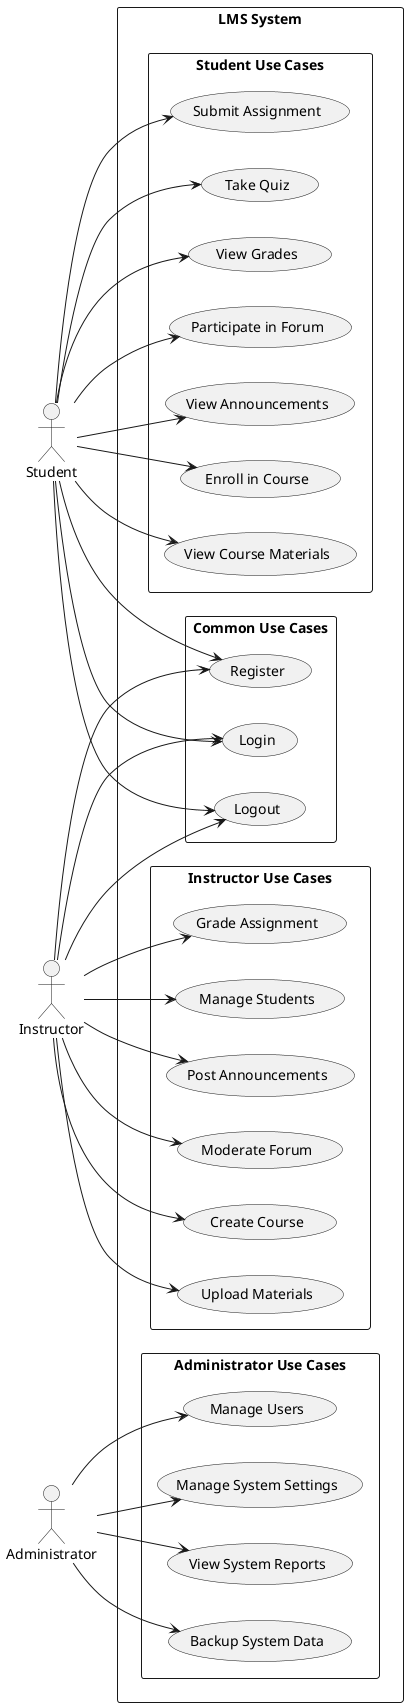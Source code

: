 @startuml

left to right direction

actor "Student" as Student
actor "Instructor" as Instructor
actor "Administrator" as Administrator

rectangle "LMS System" {
    
    rectangle "Common Use Cases" {
        usecase "Register" as Register
        usecase "Login" as Login
        usecase "Logout" as Logout
    }
    
    rectangle "Student Use Cases" {
        usecase "Enroll in Course" as EnrollCourse
        usecase "View Course Materials" as ViewMaterials
        usecase "Submit Assignment" as SubmitAssignment
        usecase "Take Quiz" as TakeQuiz
        usecase "View Grades" as ViewGrades
        usecase "Participate in Forum" as ParticipateForum
        usecase "View Announcements" as ViewAnnouncements
    }
    
    rectangle "Instructor Use Cases" {
        usecase "Create Course" as CreateCourse
        usecase "Upload Materials" as UploadMaterials
        usecase "Grade Assignment" as GradeAssignment
        usecase "Manage Students" as ManageStudents
        usecase "Post Announcements" as PostAnnouncements
        usecase "Moderate Forum" as ModerateForum
    }
    
    rectangle "Administrator Use Cases" {
        usecase "Manage Users" as ManageUsers
        usecase "Manage System Settings" as ManageSettings
        usecase "View System Reports" as ViewReports
        usecase "Backup System Data" as BackupData
    }
}

Student --> Register
Student --> Login
Student --> Logout
Student --> EnrollCourse
Student --> ViewMaterials
Student --> SubmitAssignment
Student --> TakeQuiz
Student --> ViewGrades
Student --> ParticipateForum
Student --> ViewAnnouncements

Instructor --> Register
Instructor --> Login
Instructor --> Logout
Instructor --> CreateCourse
Instructor --> UploadMaterials
Instructor --> GradeAssignment
Instructor --> ManageStudents
Instructor --> PostAnnouncements
Instructor --> ModerateForum

Administrator --> ManageUsers
Administrator --> ManageSettings
Administrator --> ViewReports
Administrator --> BackupData

@enduml
